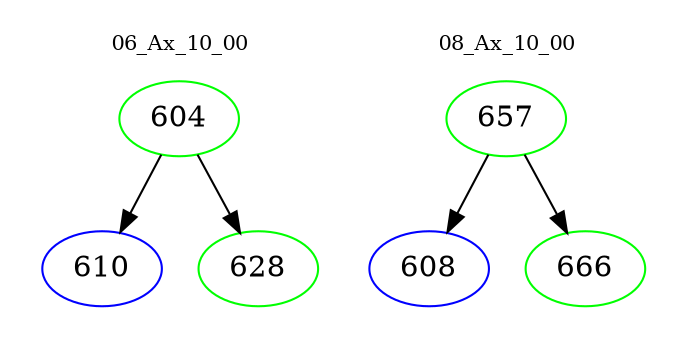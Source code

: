 digraph{
subgraph cluster_0 {
color = white
label = "06_Ax_10_00";
fontsize=10;
T0_604 [label="604", color="green"]
T0_604 -> T0_610 [color="black"]
T0_610 [label="610", color="blue"]
T0_604 -> T0_628 [color="black"]
T0_628 [label="628", color="green"]
}
subgraph cluster_1 {
color = white
label = "08_Ax_10_00";
fontsize=10;
T1_657 [label="657", color="green"]
T1_657 -> T1_608 [color="black"]
T1_608 [label="608", color="blue"]
T1_657 -> T1_666 [color="black"]
T1_666 [label="666", color="green"]
}
}
